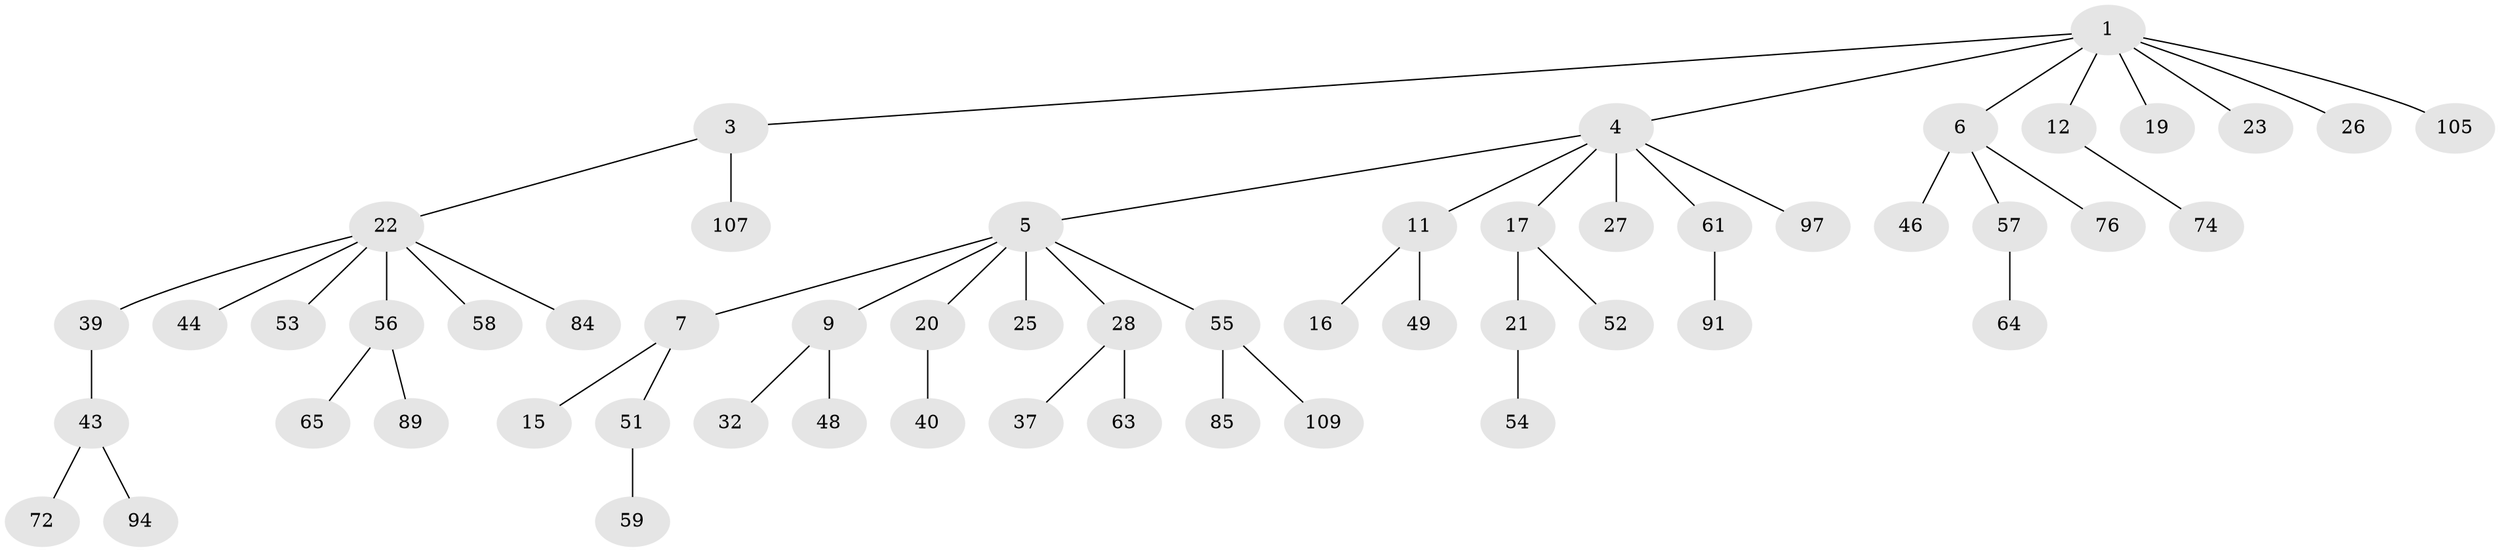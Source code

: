 // original degree distribution, {3: 0.19090909090909092, 7: 0.01818181818181818, 5: 0.01818181818181818, 4: 0.045454545454545456, 6: 0.00909090909090909, 2: 0.23636363636363636, 1: 0.4818181818181818}
// Generated by graph-tools (version 1.1) at 2025/54/03/05/25 16:54:47]
// undirected, 55 vertices, 54 edges
graph export_dot {
graph [start="1"]
  node [color=gray90,style=filled];
  1 [super="+2"];
  3;
  4;
  5 [super="+8"];
  6 [super="+18"];
  7 [super="+104+14"];
  9 [super="+10"];
  11;
  12;
  15 [super="+81"];
  16 [super="+87"];
  17 [super="+29"];
  19 [super="+99+47"];
  20 [super="+98+83+30"];
  21 [super="+34"];
  22 [super="+31"];
  23 [super="+103"];
  25 [super="+95+33"];
  26 [super="+69"];
  27;
  28 [super="+45"];
  32 [super="+36"];
  37 [super="+62"];
  39;
  40 [super="+80"];
  43;
  44;
  46;
  48 [super="+73"];
  49 [super="+71"];
  51;
  52;
  53;
  54;
  55;
  56;
  57 [super="+108"];
  58;
  59;
  61;
  63;
  64 [super="+79"];
  65;
  72;
  74 [super="+100"];
  76 [super="+96+93"];
  84;
  85;
  89 [super="+106"];
  91;
  94;
  97;
  105;
  107;
  109;
  1 -- 4;
  1 -- 105;
  1 -- 3;
  1 -- 19;
  1 -- 6;
  1 -- 23;
  1 -- 26;
  1 -- 12;
  3 -- 22;
  3 -- 107;
  4 -- 5;
  4 -- 11;
  4 -- 17;
  4 -- 27;
  4 -- 61;
  4 -- 97;
  5 -- 7;
  5 -- 20;
  5 -- 55;
  5 -- 9;
  5 -- 28;
  5 -- 25;
  6 -- 46;
  6 -- 57;
  6 -- 76;
  7 -- 15;
  7 -- 51;
  9 -- 32;
  9 -- 48;
  11 -- 16;
  11 -- 49;
  12 -- 74;
  17 -- 21;
  17 -- 52;
  20 -- 40;
  21 -- 54;
  22 -- 84;
  22 -- 53;
  22 -- 39;
  22 -- 56;
  22 -- 58;
  22 -- 44;
  28 -- 37;
  28 -- 63;
  39 -- 43;
  43 -- 72;
  43 -- 94;
  51 -- 59;
  55 -- 85;
  55 -- 109;
  56 -- 65;
  56 -- 89;
  57 -- 64;
  61 -- 91;
}
